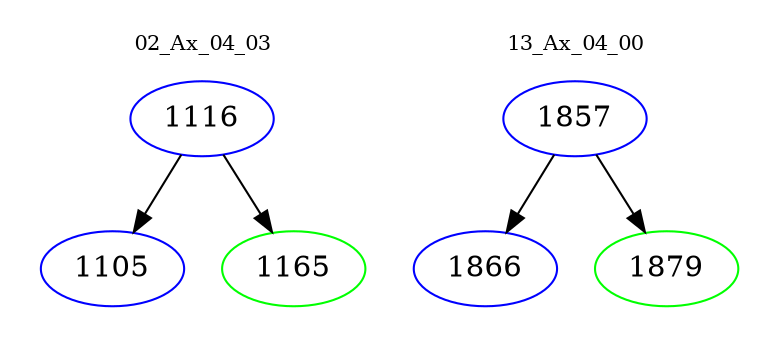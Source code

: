 digraph{
subgraph cluster_0 {
color = white
label = "02_Ax_04_03";
fontsize=10;
T0_1116 [label="1116", color="blue"]
T0_1116 -> T0_1105 [color="black"]
T0_1105 [label="1105", color="blue"]
T0_1116 -> T0_1165 [color="black"]
T0_1165 [label="1165", color="green"]
}
subgraph cluster_1 {
color = white
label = "13_Ax_04_00";
fontsize=10;
T1_1857 [label="1857", color="blue"]
T1_1857 -> T1_1866 [color="black"]
T1_1866 [label="1866", color="blue"]
T1_1857 -> T1_1879 [color="black"]
T1_1879 [label="1879", color="green"]
}
}
